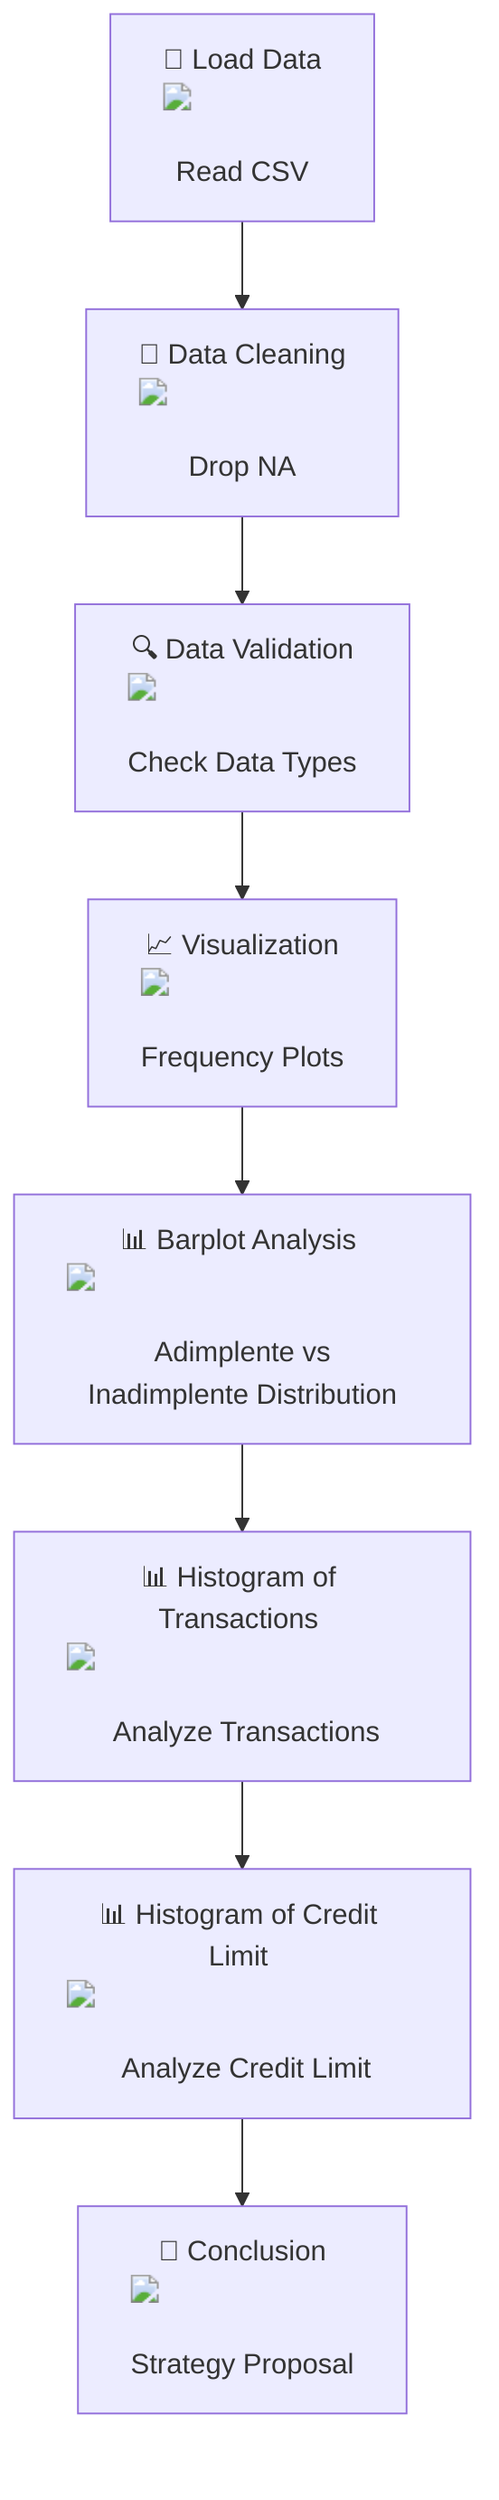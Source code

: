 graph TD;
    A["📁 Load Data <img src='dummy_plots/barplot_template.svg' /> <br/> Read CSV"] --> B["🧹 Data Cleaning <img src='icons/column_split.svg' /> <br/> Drop NA"];
    B --> C["🔍 Data Validation <img src='icons/table.svg' /> <br/> Check Data Types"];
    C --> D["📈 Visualization <img src='dummy_plots/hist_template.svg' /> <br/> Frequency Plots"];
    D --> E["📊 Barplot Analysis <img src='dummy_plots/barplot_template.svg' /> <br/> Adimplente vs Inadimplente Distribution"];
    E --> F["📊 Histogram of Transactions <img src='dummy_plots/hist_template.svg' /> <br/> Analyze Transactions"];
    F --> G["📊 Histogram of Credit Limit <img src='dummy_plots/hist_template.svg' /> <br/> Analyze Credit Limit"];
    G --> H["📝 Conclusion <img src='icons/brain.svg' /> <br/> Strategy Proposal"];